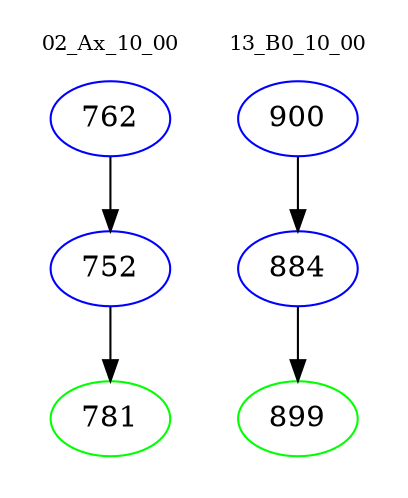 digraph{
subgraph cluster_0 {
color = white
label = "02_Ax_10_00";
fontsize=10;
T0_762 [label="762", color="blue"]
T0_762 -> T0_752 [color="black"]
T0_752 [label="752", color="blue"]
T0_752 -> T0_781 [color="black"]
T0_781 [label="781", color="green"]
}
subgraph cluster_1 {
color = white
label = "13_B0_10_00";
fontsize=10;
T1_900 [label="900", color="blue"]
T1_900 -> T1_884 [color="black"]
T1_884 [label="884", color="blue"]
T1_884 -> T1_899 [color="black"]
T1_899 [label="899", color="green"]
}
}
